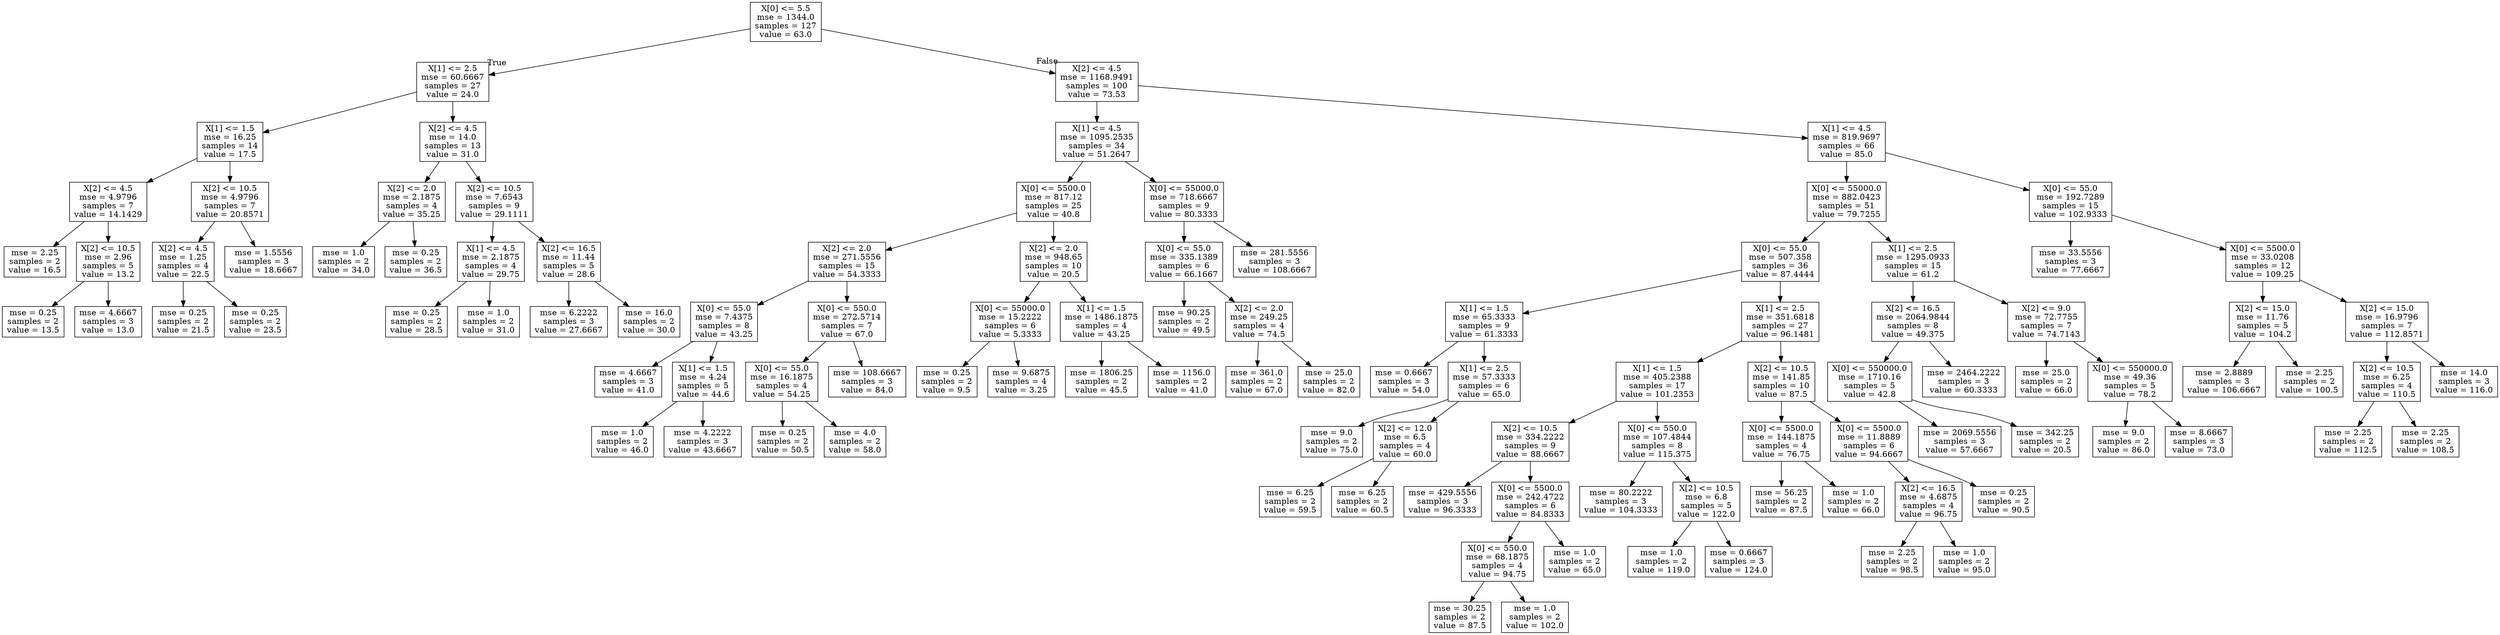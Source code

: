 digraph Tree {
node [shape=box] ;
0 [label="X[0] <= 5.5\nmse = 1344.0\nsamples = 127\nvalue = 63.0"] ;
1 [label="X[1] <= 2.5\nmse = 60.6667\nsamples = 27\nvalue = 24.0"] ;
0 -> 1 [labeldistance=2.5, labelangle=45, headlabel="True"] ;
2 [label="X[1] <= 1.5\nmse = 16.25\nsamples = 14\nvalue = 17.5"] ;
1 -> 2 ;
3 [label="X[2] <= 4.5\nmse = 4.9796\nsamples = 7\nvalue = 14.1429"] ;
2 -> 3 ;
4 [label="mse = 2.25\nsamples = 2\nvalue = 16.5"] ;
3 -> 4 ;
5 [label="X[2] <= 10.5\nmse = 2.96\nsamples = 5\nvalue = 13.2"] ;
3 -> 5 ;
6 [label="mse = 0.25\nsamples = 2\nvalue = 13.5"] ;
5 -> 6 ;
7 [label="mse = 4.6667\nsamples = 3\nvalue = 13.0"] ;
5 -> 7 ;
8 [label="X[2] <= 10.5\nmse = 4.9796\nsamples = 7\nvalue = 20.8571"] ;
2 -> 8 ;
9 [label="X[2] <= 4.5\nmse = 1.25\nsamples = 4\nvalue = 22.5"] ;
8 -> 9 ;
10 [label="mse = 0.25\nsamples = 2\nvalue = 21.5"] ;
9 -> 10 ;
11 [label="mse = 0.25\nsamples = 2\nvalue = 23.5"] ;
9 -> 11 ;
12 [label="mse = 1.5556\nsamples = 3\nvalue = 18.6667"] ;
8 -> 12 ;
13 [label="X[2] <= 4.5\nmse = 14.0\nsamples = 13\nvalue = 31.0"] ;
1 -> 13 ;
14 [label="X[2] <= 2.0\nmse = 2.1875\nsamples = 4\nvalue = 35.25"] ;
13 -> 14 ;
15 [label="mse = 1.0\nsamples = 2\nvalue = 34.0"] ;
14 -> 15 ;
16 [label="mse = 0.25\nsamples = 2\nvalue = 36.5"] ;
14 -> 16 ;
17 [label="X[2] <= 10.5\nmse = 7.6543\nsamples = 9\nvalue = 29.1111"] ;
13 -> 17 ;
18 [label="X[1] <= 4.5\nmse = 2.1875\nsamples = 4\nvalue = 29.75"] ;
17 -> 18 ;
19 [label="mse = 0.25\nsamples = 2\nvalue = 28.5"] ;
18 -> 19 ;
20 [label="mse = 1.0\nsamples = 2\nvalue = 31.0"] ;
18 -> 20 ;
21 [label="X[2] <= 16.5\nmse = 11.44\nsamples = 5\nvalue = 28.6"] ;
17 -> 21 ;
22 [label="mse = 6.2222\nsamples = 3\nvalue = 27.6667"] ;
21 -> 22 ;
23 [label="mse = 16.0\nsamples = 2\nvalue = 30.0"] ;
21 -> 23 ;
24 [label="X[2] <= 4.5\nmse = 1168.9491\nsamples = 100\nvalue = 73.53"] ;
0 -> 24 [labeldistance=2.5, labelangle=-45, headlabel="False"] ;
25 [label="X[1] <= 4.5\nmse = 1095.2535\nsamples = 34\nvalue = 51.2647"] ;
24 -> 25 ;
26 [label="X[0] <= 5500.0\nmse = 817.12\nsamples = 25\nvalue = 40.8"] ;
25 -> 26 ;
27 [label="X[2] <= 2.0\nmse = 271.5556\nsamples = 15\nvalue = 54.3333"] ;
26 -> 27 ;
28 [label="X[0] <= 55.0\nmse = 7.4375\nsamples = 8\nvalue = 43.25"] ;
27 -> 28 ;
29 [label="mse = 4.6667\nsamples = 3\nvalue = 41.0"] ;
28 -> 29 ;
30 [label="X[1] <= 1.5\nmse = 4.24\nsamples = 5\nvalue = 44.6"] ;
28 -> 30 ;
31 [label="mse = 1.0\nsamples = 2\nvalue = 46.0"] ;
30 -> 31 ;
32 [label="mse = 4.2222\nsamples = 3\nvalue = 43.6667"] ;
30 -> 32 ;
33 [label="X[0] <= 550.0\nmse = 272.5714\nsamples = 7\nvalue = 67.0"] ;
27 -> 33 ;
34 [label="X[0] <= 55.0\nmse = 16.1875\nsamples = 4\nvalue = 54.25"] ;
33 -> 34 ;
35 [label="mse = 0.25\nsamples = 2\nvalue = 50.5"] ;
34 -> 35 ;
36 [label="mse = 4.0\nsamples = 2\nvalue = 58.0"] ;
34 -> 36 ;
37 [label="mse = 108.6667\nsamples = 3\nvalue = 84.0"] ;
33 -> 37 ;
38 [label="X[2] <= 2.0\nmse = 948.65\nsamples = 10\nvalue = 20.5"] ;
26 -> 38 ;
39 [label="X[0] <= 55000.0\nmse = 15.2222\nsamples = 6\nvalue = 5.3333"] ;
38 -> 39 ;
40 [label="mse = 0.25\nsamples = 2\nvalue = 9.5"] ;
39 -> 40 ;
41 [label="mse = 9.6875\nsamples = 4\nvalue = 3.25"] ;
39 -> 41 ;
42 [label="X[1] <= 1.5\nmse = 1486.1875\nsamples = 4\nvalue = 43.25"] ;
38 -> 42 ;
43 [label="mse = 1806.25\nsamples = 2\nvalue = 45.5"] ;
42 -> 43 ;
44 [label="mse = 1156.0\nsamples = 2\nvalue = 41.0"] ;
42 -> 44 ;
45 [label="X[0] <= 55000.0\nmse = 718.6667\nsamples = 9\nvalue = 80.3333"] ;
25 -> 45 ;
46 [label="X[0] <= 55.0\nmse = 335.1389\nsamples = 6\nvalue = 66.1667"] ;
45 -> 46 ;
47 [label="mse = 90.25\nsamples = 2\nvalue = 49.5"] ;
46 -> 47 ;
48 [label="X[2] <= 2.0\nmse = 249.25\nsamples = 4\nvalue = 74.5"] ;
46 -> 48 ;
49 [label="mse = 361.0\nsamples = 2\nvalue = 67.0"] ;
48 -> 49 ;
50 [label="mse = 25.0\nsamples = 2\nvalue = 82.0"] ;
48 -> 50 ;
51 [label="mse = 281.5556\nsamples = 3\nvalue = 108.6667"] ;
45 -> 51 ;
52 [label="X[1] <= 4.5\nmse = 819.9697\nsamples = 66\nvalue = 85.0"] ;
24 -> 52 ;
53 [label="X[0] <= 55000.0\nmse = 882.0423\nsamples = 51\nvalue = 79.7255"] ;
52 -> 53 ;
54 [label="X[0] <= 55.0\nmse = 507.358\nsamples = 36\nvalue = 87.4444"] ;
53 -> 54 ;
55 [label="X[1] <= 1.5\nmse = 65.3333\nsamples = 9\nvalue = 61.3333"] ;
54 -> 55 ;
56 [label="mse = 0.6667\nsamples = 3\nvalue = 54.0"] ;
55 -> 56 ;
57 [label="X[1] <= 2.5\nmse = 57.3333\nsamples = 6\nvalue = 65.0"] ;
55 -> 57 ;
58 [label="mse = 9.0\nsamples = 2\nvalue = 75.0"] ;
57 -> 58 ;
59 [label="X[2] <= 12.0\nmse = 6.5\nsamples = 4\nvalue = 60.0"] ;
57 -> 59 ;
60 [label="mse = 6.25\nsamples = 2\nvalue = 59.5"] ;
59 -> 60 ;
61 [label="mse = 6.25\nsamples = 2\nvalue = 60.5"] ;
59 -> 61 ;
62 [label="X[1] <= 2.5\nmse = 351.6818\nsamples = 27\nvalue = 96.1481"] ;
54 -> 62 ;
63 [label="X[1] <= 1.5\nmse = 405.2388\nsamples = 17\nvalue = 101.2353"] ;
62 -> 63 ;
64 [label="X[2] <= 10.5\nmse = 334.2222\nsamples = 9\nvalue = 88.6667"] ;
63 -> 64 ;
65 [label="mse = 429.5556\nsamples = 3\nvalue = 96.3333"] ;
64 -> 65 ;
66 [label="X[0] <= 5500.0\nmse = 242.4722\nsamples = 6\nvalue = 84.8333"] ;
64 -> 66 ;
67 [label="X[0] <= 550.0\nmse = 68.1875\nsamples = 4\nvalue = 94.75"] ;
66 -> 67 ;
68 [label="mse = 30.25\nsamples = 2\nvalue = 87.5"] ;
67 -> 68 ;
69 [label="mse = 1.0\nsamples = 2\nvalue = 102.0"] ;
67 -> 69 ;
70 [label="mse = 1.0\nsamples = 2\nvalue = 65.0"] ;
66 -> 70 ;
71 [label="X[0] <= 550.0\nmse = 107.4844\nsamples = 8\nvalue = 115.375"] ;
63 -> 71 ;
72 [label="mse = 80.2222\nsamples = 3\nvalue = 104.3333"] ;
71 -> 72 ;
73 [label="X[2] <= 10.5\nmse = 6.8\nsamples = 5\nvalue = 122.0"] ;
71 -> 73 ;
74 [label="mse = 1.0\nsamples = 2\nvalue = 119.0"] ;
73 -> 74 ;
75 [label="mse = 0.6667\nsamples = 3\nvalue = 124.0"] ;
73 -> 75 ;
76 [label="X[2] <= 10.5\nmse = 141.85\nsamples = 10\nvalue = 87.5"] ;
62 -> 76 ;
77 [label="X[0] <= 5500.0\nmse = 144.1875\nsamples = 4\nvalue = 76.75"] ;
76 -> 77 ;
78 [label="mse = 56.25\nsamples = 2\nvalue = 87.5"] ;
77 -> 78 ;
79 [label="mse = 1.0\nsamples = 2\nvalue = 66.0"] ;
77 -> 79 ;
80 [label="X[0] <= 5500.0\nmse = 11.8889\nsamples = 6\nvalue = 94.6667"] ;
76 -> 80 ;
81 [label="X[2] <= 16.5\nmse = 4.6875\nsamples = 4\nvalue = 96.75"] ;
80 -> 81 ;
82 [label="mse = 2.25\nsamples = 2\nvalue = 98.5"] ;
81 -> 82 ;
83 [label="mse = 1.0\nsamples = 2\nvalue = 95.0"] ;
81 -> 83 ;
84 [label="mse = 0.25\nsamples = 2\nvalue = 90.5"] ;
80 -> 84 ;
85 [label="X[1] <= 2.5\nmse = 1295.0933\nsamples = 15\nvalue = 61.2"] ;
53 -> 85 ;
86 [label="X[2] <= 16.5\nmse = 2064.9844\nsamples = 8\nvalue = 49.375"] ;
85 -> 86 ;
87 [label="X[0] <= 550000.0\nmse = 1710.16\nsamples = 5\nvalue = 42.8"] ;
86 -> 87 ;
88 [label="mse = 2069.5556\nsamples = 3\nvalue = 57.6667"] ;
87 -> 88 ;
89 [label="mse = 342.25\nsamples = 2\nvalue = 20.5"] ;
87 -> 89 ;
90 [label="mse = 2464.2222\nsamples = 3\nvalue = 60.3333"] ;
86 -> 90 ;
91 [label="X[2] <= 9.0\nmse = 72.7755\nsamples = 7\nvalue = 74.7143"] ;
85 -> 91 ;
92 [label="mse = 25.0\nsamples = 2\nvalue = 66.0"] ;
91 -> 92 ;
93 [label="X[0] <= 550000.0\nmse = 49.36\nsamples = 5\nvalue = 78.2"] ;
91 -> 93 ;
94 [label="mse = 9.0\nsamples = 2\nvalue = 86.0"] ;
93 -> 94 ;
95 [label="mse = 8.6667\nsamples = 3\nvalue = 73.0"] ;
93 -> 95 ;
96 [label="X[0] <= 55.0\nmse = 192.7289\nsamples = 15\nvalue = 102.9333"] ;
52 -> 96 ;
97 [label="mse = 33.5556\nsamples = 3\nvalue = 77.6667"] ;
96 -> 97 ;
98 [label="X[0] <= 5500.0\nmse = 33.0208\nsamples = 12\nvalue = 109.25"] ;
96 -> 98 ;
99 [label="X[2] <= 15.0\nmse = 11.76\nsamples = 5\nvalue = 104.2"] ;
98 -> 99 ;
100 [label="mse = 2.8889\nsamples = 3\nvalue = 106.6667"] ;
99 -> 100 ;
101 [label="mse = 2.25\nsamples = 2\nvalue = 100.5"] ;
99 -> 101 ;
102 [label="X[2] <= 15.0\nmse = 16.9796\nsamples = 7\nvalue = 112.8571"] ;
98 -> 102 ;
103 [label="X[2] <= 10.5\nmse = 6.25\nsamples = 4\nvalue = 110.5"] ;
102 -> 103 ;
104 [label="mse = 2.25\nsamples = 2\nvalue = 112.5"] ;
103 -> 104 ;
105 [label="mse = 2.25\nsamples = 2\nvalue = 108.5"] ;
103 -> 105 ;
106 [label="mse = 14.0\nsamples = 3\nvalue = 116.0"] ;
102 -> 106 ;
}